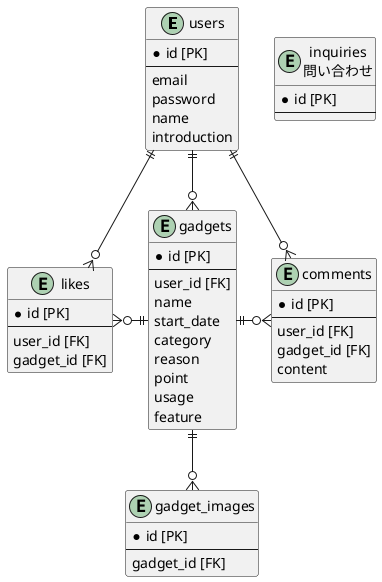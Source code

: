 @startuml OshiGadge

entity users {
  *id [PK]
  --
  email
  password
  name
  introduction
}

entity gadgets {
  *id [PK]
  --
  user_id [FK]
  name
  start_date
  category
  reason
  point
  usage
  feature
}

entity likes {
  *id [PK]
  --
  user_id [FK]
  gadget_id [FK]
}

entity comments {
  *id [PK]
  --
  user_id [FK]
  gadget_id [FK]
  content
}

entity inquiries as "inquiries\n問い合わせ" {
  *id [PK]
  --
}

entity gadget_images {
  *id [PK]
  --
  gadget_id [FK]
}

users ||--o{ gadgets
users ||--o{ comments
users ||--o{ likes
gadgets ||-r-o{ comments
gadgets ||-d-o{ gadget_images
gadgets ||-l-o{ likes

@enduml
